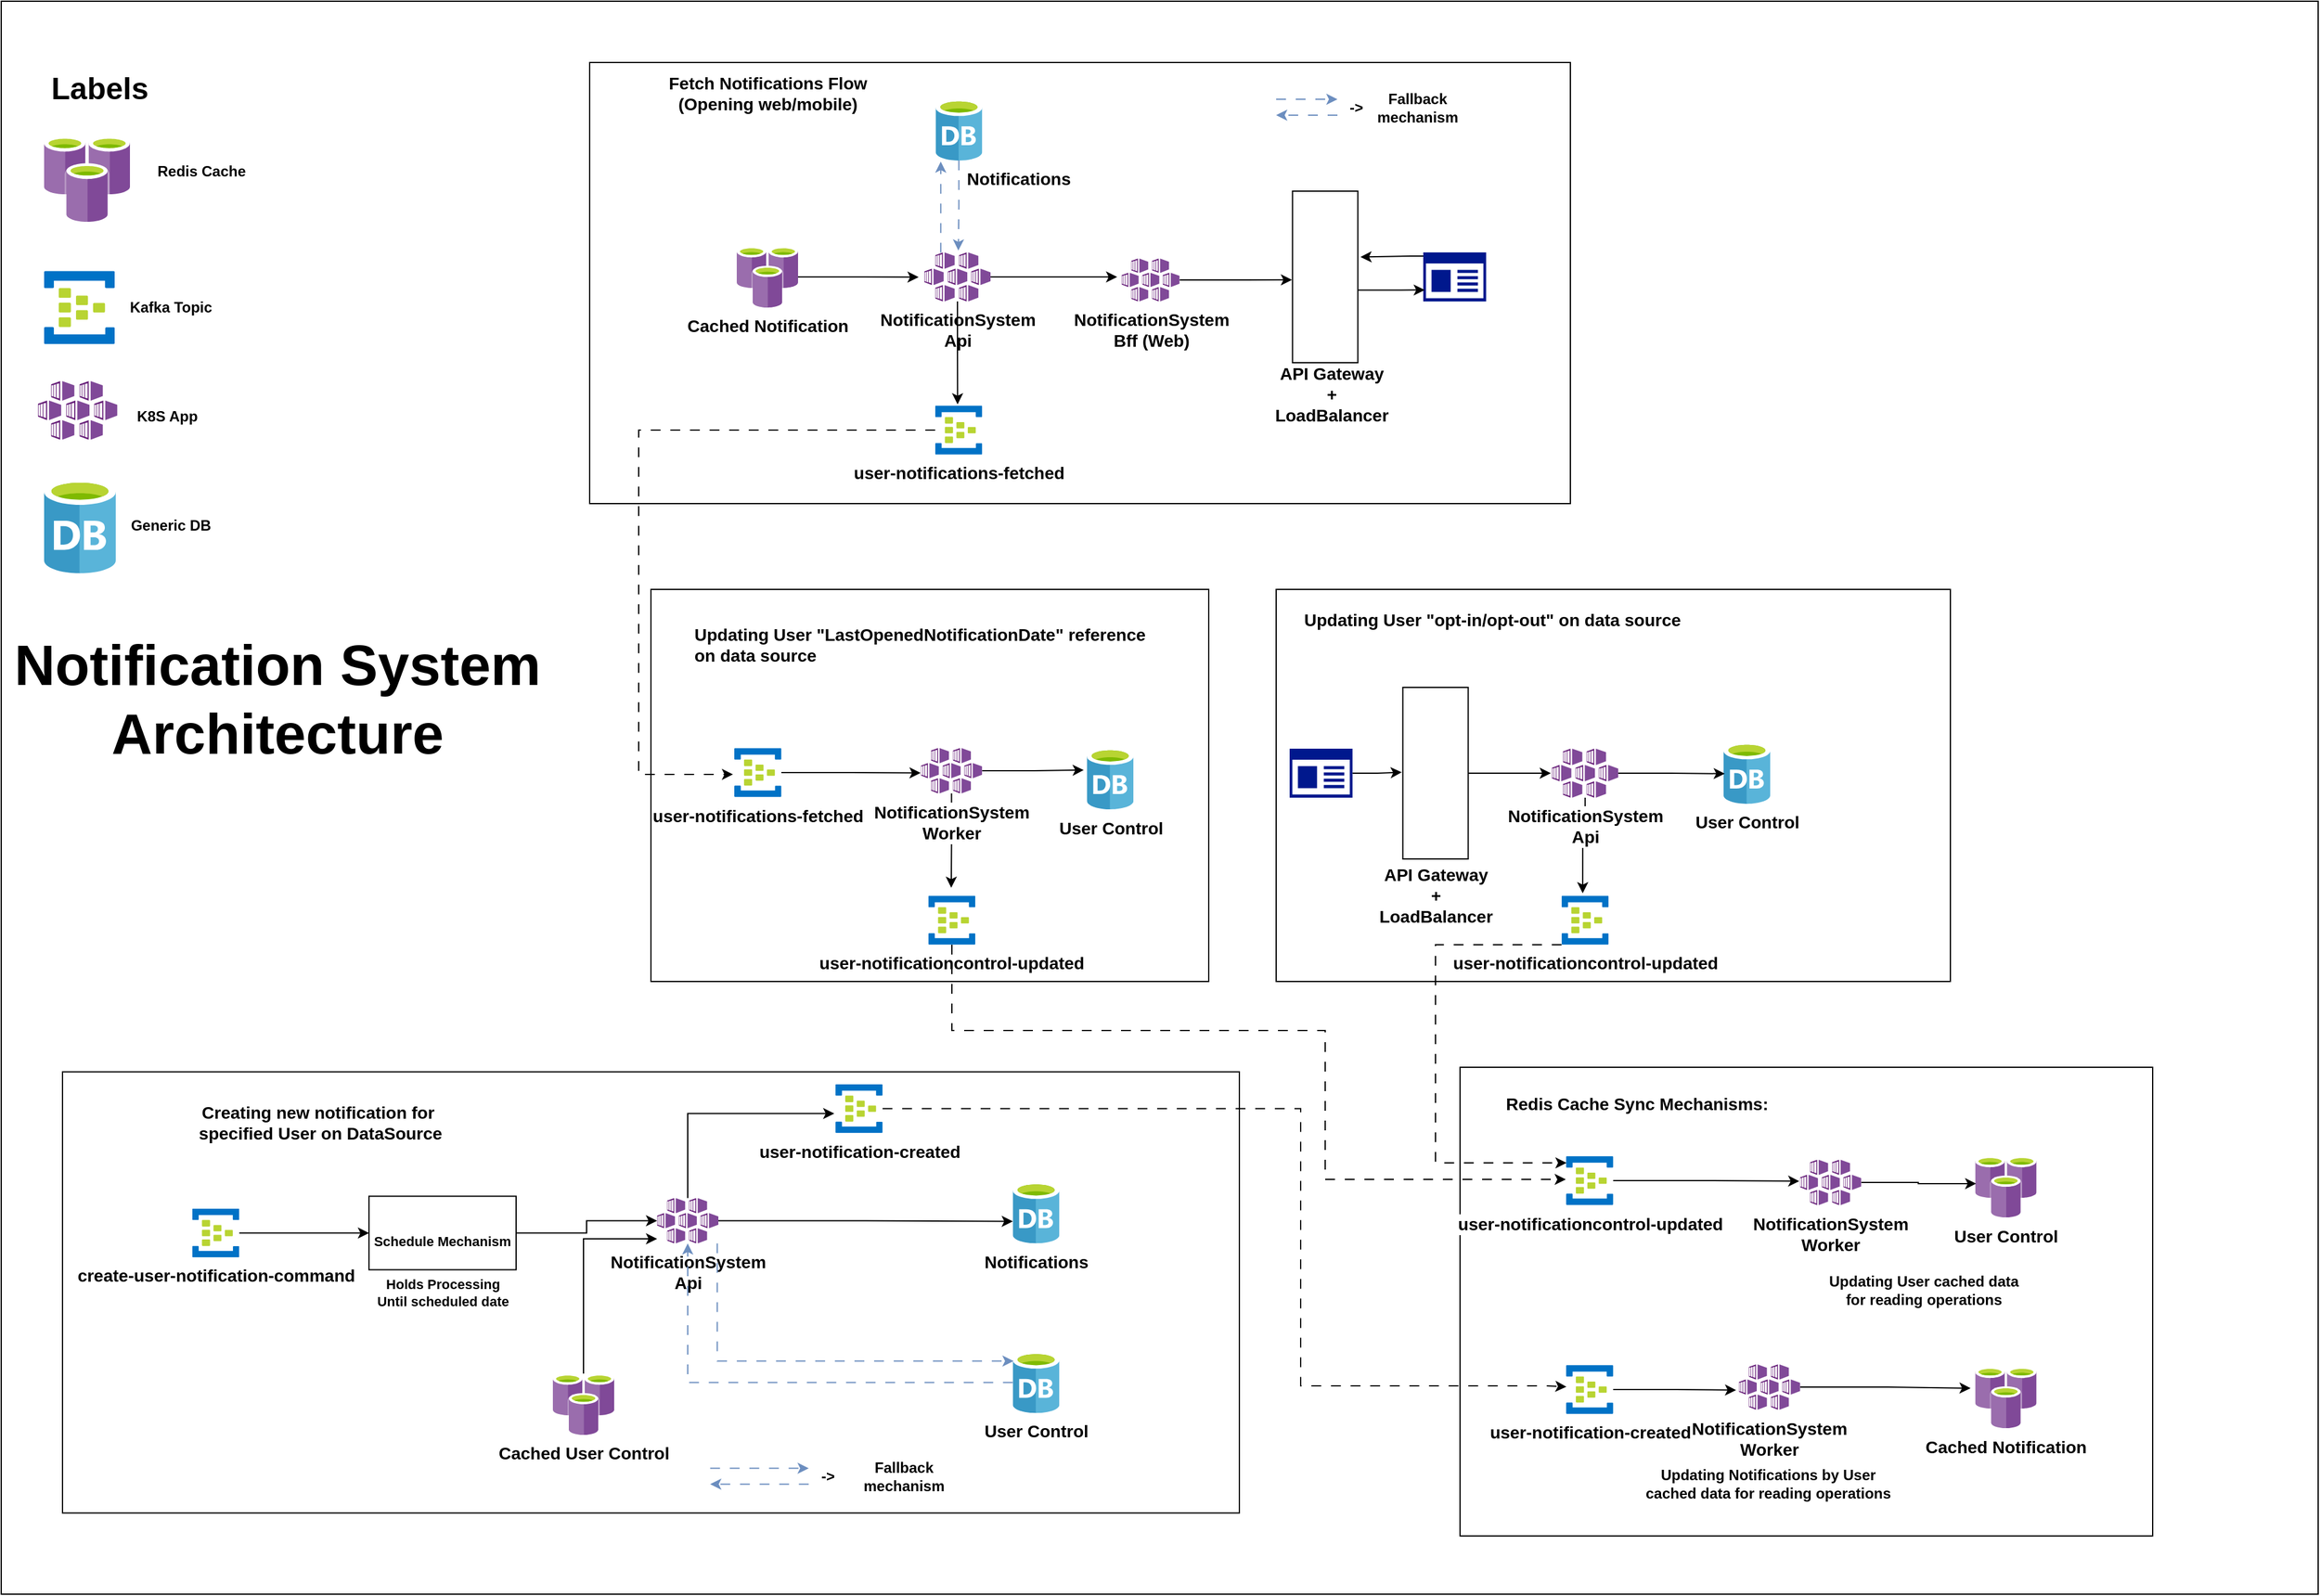 <mxfile version="20.8.20" type="device"><diagram id="R2lEEEUBdFMjLlhIrx00" name="Page-1"><mxGraphModel dx="4037" dy="1571" grid="1" gridSize="10" guides="1" tooltips="1" connect="1" arrows="1" fold="1" page="1" pageScale="1" pageWidth="850" pageHeight="1100" math="0" shadow="0" extFonts="Permanent Marker^https://fonts.googleapis.com/css?family=Permanent+Marker"><root><mxCell id="0"/><mxCell id="1" parent="0"/><mxCell id="-gnor9V-pu4sSIUmsTOE-1" value="" style="rounded=0;whiteSpace=wrap;html=1;" parent="1" vertex="1"><mxGeometry x="-460" y="800" width="1890" height="1300" as="geometry"/></mxCell><mxCell id="tGd6sN2YqrG9VLoel6G2-5" value="&lt;b&gt;&lt;font style=&quot;font-size: 25px;&quot;&gt;Labels&lt;/font&gt;&lt;/b&gt;" style="text;html=1;align=center;verticalAlign=middle;resizable=0;points=[];autosize=1;strokeColor=none;fillColor=none;" parent="1" vertex="1"><mxGeometry x="-430" y="850" width="100" height="40" as="geometry"/></mxCell><mxCell id="tGd6sN2YqrG9VLoel6G2-99" style="edgeStyle=orthogonalEdgeStyle;rounded=0;orthogonalLoop=1;jettySize=auto;html=1;fontSize=14;entryX=-0.06;entryY=0.554;entryDx=0;entryDy=0;entryPerimeter=0;" parent="1" source="tGd6sN2YqrG9VLoel6G2-98" edge="1"><mxGeometry relative="1" as="geometry"><mxPoint x="995.4" y="1167.998" as="targetPoint"/></mxGeometry></mxCell><mxCell id="tGd6sN2YqrG9VLoel6G2-102" style="edgeStyle=orthogonalEdgeStyle;rounded=0;orthogonalLoop=1;jettySize=auto;html=1;entryX=-0.005;entryY=0.359;entryDx=0;entryDy=0;entryPerimeter=0;fontSize=14;" parent="1" target="tGd6sN2YqrG9VLoel6G2-101" edge="1"><mxGeometry relative="1" as="geometry"><mxPoint x="1048.4" y="1166.0" as="sourcePoint"/></mxGeometry></mxCell><mxCell id="tGd6sN2YqrG9VLoel6G2-122" style="edgeStyle=orthogonalEdgeStyle;rounded=0;orthogonalLoop=1;jettySize=auto;html=1;entryX=-0.054;entryY=0.552;entryDx=0;entryDy=0;entryPerimeter=0;fontSize=14;" parent="1" edge="1"><mxGeometry relative="1" as="geometry"><mxPoint x="367.3" y="1500.424" as="targetPoint"/></mxGeometry></mxCell><mxCell id="tGd6sN2YqrG9VLoel6G2-124" style="edgeStyle=orthogonalEdgeStyle;rounded=0;orthogonalLoop=1;jettySize=auto;html=1;entryX=0.003;entryY=0.38;entryDx=0;entryDy=0;entryPerimeter=0;fontSize=14;" parent="1" edge="1"><mxGeometry relative="1" as="geometry"><mxPoint x="500.15" y="1499" as="targetPoint"/></mxGeometry></mxCell><mxCell id="-gnor9V-pu4sSIUmsTOE-2" value="&lt;font style=&quot;font-size: 46px;&quot;&gt;&lt;b style=&quot;&quot;&gt;Notification System&lt;br&gt;Architecture&lt;br&gt;&lt;/b&gt;&lt;/font&gt;" style="text;html=1;align=center;verticalAlign=middle;resizable=0;points=[];autosize=1;strokeColor=none;fillColor=none;" parent="1" vertex="1"><mxGeometry x="-460" y="1310" width="450" height="120" as="geometry"/></mxCell><mxCell id="ukcTJ0fL2nS9UPlIT0D--22" value="" style="group" vertex="1" connectable="0" parent="1"><mxGeometry x="70" y="1280" width="455" height="320" as="geometry"/></mxCell><mxCell id="tGd6sN2YqrG9VLoel6G2-115" value="" style="verticalLabelPosition=bottom;verticalAlign=top;html=1;shape=mxgraph.basic.rect;fillColor2=none;strokeWidth=1;size=20;indent=5;fontSize=14;" parent="ukcTJ0fL2nS9UPlIT0D--22" vertex="1"><mxGeometry width="455" height="320" as="geometry"/></mxCell><mxCell id="tGd6sN2YqrG9VLoel6G2-106" value="&lt;div style=&quot;text-align: left;&quot;&gt;&lt;b style=&quot;background-color: initial;&quot;&gt;&lt;font style=&quot;font-size: 14px;&quot;&gt;Updating User &quot;LastOpenedNotificationDate&quot; reference&lt;/font&gt;&lt;/b&gt;&lt;/div&gt;&lt;b&gt;&lt;div style=&quot;text-align: left;&quot;&gt;&lt;b style=&quot;background-color: initial;&quot;&gt;&lt;font style=&quot;font-size: 14px;&quot;&gt;on data source&lt;/font&gt;&lt;/b&gt;&lt;/div&gt;&lt;/b&gt;" style="text;html=1;align=center;verticalAlign=middle;resizable=0;points=[];autosize=1;strokeColor=none;fillColor=none;" parent="ukcTJ0fL2nS9UPlIT0D--22" vertex="1"><mxGeometry x="23.534" y="20" width="390" height="50" as="geometry"/></mxCell><mxCell id="tGd6sN2YqrG9VLoel6G2-108" value="&lt;b&gt;&lt;font style=&quot;font-size: 14px;&quot;&gt;user-notifications-fetched&lt;/font&gt;&lt;/b&gt;" style="sketch=0;aspect=fixed;html=1;points=[];align=center;image;fontSize=12;image=img/lib/mscae/Event_Hubs.svg;" parent="ukcTJ0fL2nS9UPlIT0D--22" vertex="1"><mxGeometry x="67.989" y="129.5" width="38.4" height="40" as="geometry"/></mxCell><mxCell id="ukcTJ0fL2nS9UPlIT0D--109" style="edgeStyle=orthogonalEdgeStyle;rounded=0;orthogonalLoop=1;jettySize=auto;html=1;entryX=0.487;entryY=-0.163;entryDx=0;entryDy=0;entryPerimeter=0;strokeWidth=1;" edge="1" parent="ukcTJ0fL2nS9UPlIT0D--22" source="tGd6sN2YqrG9VLoel6G2-110" target="tGd6sN2YqrG9VLoel6G2-132"><mxGeometry relative="1" as="geometry"/></mxCell><mxCell id="tGd6sN2YqrG9VLoel6G2-110" value="&lt;b style=&quot;font-size: 14px;&quot;&gt;NotificationSystem&lt;br&gt;Worker&lt;/b&gt;" style="sketch=0;aspect=fixed;html=1;points=[];align=center;image;fontSize=12;image=img/lib/mscae/Kubernetes_Services.svg;" parent="ukcTJ0fL2nS9UPlIT0D--22" vertex="1"><mxGeometry x="220.195" y="129.5" width="50" height="37" as="geometry"/></mxCell><mxCell id="tGd6sN2YqrG9VLoel6G2-112" value="&lt;b&gt;&lt;font style=&quot;font-size: 14px;&quot;&gt;User Control&lt;/font&gt;&lt;/b&gt;" style="sketch=0;aspect=fixed;html=1;points=[];align=center;image;fontSize=12;image=img/lib/mscae/Database_General.svg;" parent="ukcTJ0fL2nS9UPlIT0D--22" vertex="1"><mxGeometry x="355.632" y="129.5" width="38" height="50" as="geometry"/></mxCell><mxCell id="tGd6sN2YqrG9VLoel6G2-132" value="&lt;b&gt;&lt;font style=&quot;font-size: 14px;&quot;&gt;user-notificationcontrol-updated&lt;/font&gt;&lt;/b&gt;" style="sketch=0;aspect=fixed;html=1;points=[];align=center;image;fontSize=12;image=img/lib/mscae/Event_Hubs.svg;" parent="ukcTJ0fL2nS9UPlIT0D--22" vertex="1"><mxGeometry x="226.262" y="250" width="38.4" height="40" as="geometry"/></mxCell><mxCell id="tGd6sN2YqrG9VLoel6G2-113" style="edgeStyle=orthogonalEdgeStyle;rounded=0;orthogonalLoop=1;jettySize=auto;html=1;entryX=-0.005;entryY=0.549;entryDx=0;entryDy=0;entryPerimeter=0;fontSize=14;" parent="ukcTJ0fL2nS9UPlIT0D--22" source="tGd6sN2YqrG9VLoel6G2-108" target="tGd6sN2YqrG9VLoel6G2-110" edge="1"><mxGeometry relative="1" as="geometry"/></mxCell><mxCell id="tGd6sN2YqrG9VLoel6G2-114" style="edgeStyle=orthogonalEdgeStyle;rounded=0;orthogonalLoop=1;jettySize=auto;html=1;entryX=-0.068;entryY=0.359;entryDx=0;entryDy=0;entryPerimeter=0;fontSize=14;" parent="ukcTJ0fL2nS9UPlIT0D--22" source="tGd6sN2YqrG9VLoel6G2-110" target="tGd6sN2YqrG9VLoel6G2-112" edge="1"><mxGeometry relative="1" as="geometry"/></mxCell><mxCell id="ukcTJ0fL2nS9UPlIT0D--60" value="" style="group" vertex="1" connectable="0" parent="1"><mxGeometry x="20" y="850" width="800" height="360" as="geometry"/></mxCell><mxCell id="tGd6sN2YqrG9VLoel6G2-70" value="" style="rounded=0;whiteSpace=wrap;html=1;fontSize=14;" parent="ukcTJ0fL2nS9UPlIT0D--60" vertex="1"><mxGeometry width="800" height="360" as="geometry"/></mxCell><mxCell id="tGd6sN2YqrG9VLoel6G2-54" value="&lt;span style=&quot;font-size: 14px;&quot;&gt;&lt;b&gt;Fetch Notifications Flow&lt;br&gt;(Opening web/mobile)&lt;br&gt;&lt;/b&gt;&lt;/span&gt;" style="text;html=1;align=center;verticalAlign=middle;resizable=0;points=[];autosize=1;strokeColor=none;fillColor=none;" parent="ukcTJ0fL2nS9UPlIT0D--60" vertex="1"><mxGeometry x="50" width="190" height="50" as="geometry"/></mxCell><mxCell id="tGd6sN2YqrG9VLoel6G2-56" value="&lt;b&gt;&lt;font style=&quot;font-size: 14px;&quot;&gt;&amp;nbsp; &amp;nbsp; &amp;nbsp; &amp;nbsp; &amp;nbsp; &amp;nbsp; &amp;nbsp; &amp;nbsp; &amp;nbsp; &amp;nbsp; &amp;nbsp; &amp;nbsp; &amp;nbsp;Notifications&lt;/font&gt;&lt;/b&gt;" style="sketch=0;aspect=fixed;html=1;points=[];align=center;image;fontSize=12;image=img/lib/mscae/Database_General.svg;" parent="ukcTJ0fL2nS9UPlIT0D--60" vertex="1"><mxGeometry x="282.23" y="30" width="38" height="50" as="geometry"/></mxCell><mxCell id="tGd6sN2YqrG9VLoel6G2-57" value="" style="sketch=0;aspect=fixed;pointerEvents=1;shadow=0;dashed=0;html=1;strokeColor=none;labelPosition=center;verticalLabelPosition=bottom;verticalAlign=top;align=center;fillColor=#00188D;shape=mxgraph.mscae.enterprise.app_generic" parent="ukcTJ0fL2nS9UPlIT0D--60" vertex="1"><mxGeometry x="680" y="155" width="51.29" height="40" as="geometry"/></mxCell><mxCell id="tGd6sN2YqrG9VLoel6G2-58" value="&lt;b style=&quot;font-size: 14px;&quot;&gt;NotificationSystem&lt;br&gt;Bff (Web)&lt;/b&gt;" style="sketch=0;aspect=fixed;html=1;points=[];align=center;image;fontSize=12;image=img/lib/mscae/Kubernetes_Services.svg;" parent="ukcTJ0fL2nS9UPlIT0D--60" vertex="1"><mxGeometry x="434" y="160" width="47.29" height="35" as="geometry"/></mxCell><mxCell id="tGd6sN2YqrG9VLoel6G2-61" style="edgeStyle=orthogonalEdgeStyle;rounded=0;orthogonalLoop=1;jettySize=auto;html=1;entryX=-0.078;entryY=0.429;entryDx=0;entryDy=0;entryPerimeter=0;fontSize=14;" parent="ukcTJ0fL2nS9UPlIT0D--60" source="tGd6sN2YqrG9VLoel6G2-59" target="tGd6sN2YqrG9VLoel6G2-58" edge="1"><mxGeometry relative="1" as="geometry"/></mxCell><mxCell id="ukcTJ0fL2nS9UPlIT0D--57" style="edgeStyle=orthogonalEdgeStyle;rounded=0;orthogonalLoop=1;jettySize=auto;html=1;entryX=0.11;entryY=1.017;entryDx=0;entryDy=0;entryPerimeter=0;dashed=1;dashPattern=8 8;strokeWidth=1;exitX=0.248;exitY=0.004;exitDx=0;exitDy=0;exitPerimeter=0;fillColor=#dae8fc;strokeColor=#6c8ebf;" edge="1" parent="ukcTJ0fL2nS9UPlIT0D--60" source="tGd6sN2YqrG9VLoel6G2-59" target="tGd6sN2YqrG9VLoel6G2-56"><mxGeometry relative="1" as="geometry"/></mxCell><mxCell id="tGd6sN2YqrG9VLoel6G2-59" value="&lt;b style=&quot;font-size: 14px;&quot;&gt;NotificationSystem&lt;br&gt;Api&lt;/b&gt;" style="sketch=0;aspect=fixed;html=1;points=[];align=center;image;fontSize=12;image=img/lib/mscae/Kubernetes_Services.svg;" parent="ukcTJ0fL2nS9UPlIT0D--60" vertex="1"><mxGeometry x="273" y="155" width="54.05" height="40" as="geometry"/></mxCell><mxCell id="ukcTJ0fL2nS9UPlIT0D--58" style="edgeStyle=orthogonalEdgeStyle;rounded=0;orthogonalLoop=1;jettySize=auto;html=1;entryX=0.513;entryY=-0.039;entryDx=0;entryDy=0;entryPerimeter=0;dashed=1;dashPattern=8 8;strokeWidth=1;fillColor=#dae8fc;strokeColor=#6c8ebf;" edge="1" parent="ukcTJ0fL2nS9UPlIT0D--60" source="tGd6sN2YqrG9VLoel6G2-56" target="tGd6sN2YqrG9VLoel6G2-59"><mxGeometry relative="1" as="geometry"/></mxCell><mxCell id="tGd6sN2YqrG9VLoel6G2-63" value="" style="group" parent="ukcTJ0fL2nS9UPlIT0D--60" vertex="1" connectable="0"><mxGeometry x="570" y="105" width="70" height="140" as="geometry"/></mxCell><mxCell id="tGd6sN2YqrG9VLoel6G2-64" value="" style="verticalLabelPosition=bottom;verticalAlign=top;html=1;shape=mxgraph.basic.rect;fillColor2=none;strokeWidth=1;size=20;indent=5;" parent="tGd6sN2YqrG9VLoel6G2-63" vertex="1"><mxGeometry x="3.333" width="53.333" height="140.0" as="geometry"/></mxCell><mxCell id="tGd6sN2YqrG9VLoel6G2-68" style="edgeStyle=orthogonalEdgeStyle;rounded=0;orthogonalLoop=1;jettySize=auto;html=1;entryX=1.04;entryY=0.384;entryDx=0;entryDy=0;entryPerimeter=0;fontSize=14;" parent="ukcTJ0fL2nS9UPlIT0D--60" source="tGd6sN2YqrG9VLoel6G2-57" target="tGd6sN2YqrG9VLoel6G2-64" edge="1"><mxGeometry relative="1" as="geometry"><Array as="points"><mxPoint x="670" y="158"/><mxPoint x="670" y="158"/></Array></mxGeometry></mxCell><mxCell id="tGd6sN2YqrG9VLoel6G2-67" style="edgeStyle=orthogonalEdgeStyle;rounded=0;orthogonalLoop=1;jettySize=auto;html=1;entryX=-0.008;entryY=0.517;entryDx=0;entryDy=0;entryPerimeter=0;fontSize=14;" parent="ukcTJ0fL2nS9UPlIT0D--60" source="tGd6sN2YqrG9VLoel6G2-58" target="tGd6sN2YqrG9VLoel6G2-64" edge="1"><mxGeometry relative="1" as="geometry"/></mxCell><mxCell id="tGd6sN2YqrG9VLoel6G2-66" value="&lt;b&gt;API Gateway&lt;br&gt;+&lt;br&gt;LoadBalancer&lt;/b&gt;" style="text;html=1;align=center;verticalAlign=middle;resizable=0;points=[];autosize=1;strokeColor=none;fillColor=none;fontSize=14;" parent="ukcTJ0fL2nS9UPlIT0D--60" vertex="1"><mxGeometry x="545" y="241" width="120" height="60" as="geometry"/></mxCell><mxCell id="tGd6sN2YqrG9VLoel6G2-69" style="edgeStyle=orthogonalEdgeStyle;rounded=0;orthogonalLoop=1;jettySize=auto;html=1;entryX=0.024;entryY=0.767;entryDx=0;entryDy=0;entryPerimeter=0;fontSize=14;" parent="ukcTJ0fL2nS9UPlIT0D--60" source="tGd6sN2YqrG9VLoel6G2-64" target="tGd6sN2YqrG9VLoel6G2-57" edge="1"><mxGeometry relative="1" as="geometry"><Array as="points"><mxPoint x="653" y="185"/></Array></mxGeometry></mxCell><mxCell id="ukcTJ0fL2nS9UPlIT0D--23" style="edgeStyle=orthogonalEdgeStyle;rounded=0;orthogonalLoop=1;jettySize=auto;html=1;entryX=-0.086;entryY=0.504;entryDx=0;entryDy=0;entryPerimeter=0;" edge="1" parent="ukcTJ0fL2nS9UPlIT0D--60" source="tGd6sN2YqrG9VLoel6G2-84" target="tGd6sN2YqrG9VLoel6G2-59"><mxGeometry relative="1" as="geometry"/></mxCell><mxCell id="tGd6sN2YqrG9VLoel6G2-84" value="&lt;font style=&quot;font-size: 14px;&quot;&gt;&lt;b&gt;Cached Notification&lt;/b&gt;&lt;br&gt;&lt;/font&gt;" style="sketch=0;aspect=fixed;html=1;points=[];align=center;image;fontSize=12;image=img/lib/mscae/Azure_Cache_for_Redis.svg;" parent="ukcTJ0fL2nS9UPlIT0D--60" vertex="1"><mxGeometry x="120" y="150" width="50" height="50" as="geometry"/></mxCell><mxCell id="tGd6sN2YqrG9VLoel6G2-104" value="&lt;b&gt;&lt;font style=&quot;font-size: 14px;&quot;&gt;user-notifications-fetched&lt;/font&gt;&lt;/b&gt;" style="sketch=0;aspect=fixed;html=1;points=[];align=center;image;fontSize=12;image=img/lib/mscae/Event_Hubs.svg;" parent="ukcTJ0fL2nS9UPlIT0D--60" vertex="1"><mxGeometry x="281.83" y="280" width="38.4" height="40" as="geometry"/></mxCell><mxCell id="tGd6sN2YqrG9VLoel6G2-105" style="edgeStyle=orthogonalEdgeStyle;rounded=0;orthogonalLoop=1;jettySize=auto;html=1;entryX=0.477;entryY=-0.025;entryDx=0;entryDy=0;entryPerimeter=0;fontSize=14;" parent="ukcTJ0fL2nS9UPlIT0D--60" source="tGd6sN2YqrG9VLoel6G2-59" target="tGd6sN2YqrG9VLoel6G2-104" edge="1"><mxGeometry relative="1" as="geometry"/></mxCell><mxCell id="ukcTJ0fL2nS9UPlIT0D--37" value="" style="group" vertex="1" connectable="0" parent="ukcTJ0fL2nS9UPlIT0D--60"><mxGeometry x="560" y="16.5" width="160" height="40" as="geometry"/></mxCell><mxCell id="ukcTJ0fL2nS9UPlIT0D--38" value="" style="group" vertex="1" connectable="0" parent="ukcTJ0fL2nS9UPlIT0D--37"><mxGeometry y="13.5" width="50" height="13" as="geometry"/></mxCell><mxCell id="ukcTJ0fL2nS9UPlIT0D--39" style="edgeStyle=orthogonalEdgeStyle;rounded=0;orthogonalLoop=1;jettySize=auto;html=1;dashed=1;fillColor=#dae8fc;strokeColor=#6c8ebf;dashPattern=8 8;strokeWidth=1;" edge="1" parent="ukcTJ0fL2nS9UPlIT0D--38"><mxGeometry relative="1" as="geometry"><mxPoint as="sourcePoint"/><mxPoint x="50" as="targetPoint"/></mxGeometry></mxCell><mxCell id="ukcTJ0fL2nS9UPlIT0D--40" style="edgeStyle=orthogonalEdgeStyle;rounded=0;orthogonalLoop=1;jettySize=auto;html=1;dashed=1;fillColor=#dae8fc;strokeColor=#6c8ebf;dashPattern=8 8;strokeWidth=1;" edge="1" parent="ukcTJ0fL2nS9UPlIT0D--38"><mxGeometry relative="1" as="geometry"><mxPoint x="50" y="13" as="sourcePoint"/><mxPoint y="13" as="targetPoint"/><Array as="points"><mxPoint x="20" y="13"/><mxPoint x="20" y="13"/></Array></mxGeometry></mxCell><mxCell id="ukcTJ0fL2nS9UPlIT0D--41" value="&lt;b&gt;Fallback&lt;br&gt;mechanism&lt;/b&gt;" style="text;html=1;align=center;verticalAlign=middle;resizable=0;points=[];autosize=1;strokeColor=none;fillColor=none;" vertex="1" parent="ukcTJ0fL2nS9UPlIT0D--37"><mxGeometry x="70" width="90" height="40" as="geometry"/></mxCell><mxCell id="ukcTJ0fL2nS9UPlIT0D--42" value="&lt;b&gt;-&amp;gt;&lt;/b&gt;" style="text;html=1;align=center;verticalAlign=middle;resizable=0;points=[];autosize=1;strokeColor=none;fillColor=none;" vertex="1" parent="ukcTJ0fL2nS9UPlIT0D--37"><mxGeometry x="50" y="5" width="30" height="30" as="geometry"/></mxCell><mxCell id="ukcTJ0fL2nS9UPlIT0D--47" value="" style="group" vertex="1" connectable="0" parent="1"><mxGeometry x="-350" y="1673.75" width="900" height="360" as="geometry"/></mxCell><mxCell id="tGd6sN2YqrG9VLoel6G2-55" value="" style="verticalLabelPosition=bottom;verticalAlign=top;html=1;shape=mxgraph.basic.rect;fillColor2=none;strokeWidth=1;size=20;indent=5;fontSize=14;" parent="ukcTJ0fL2nS9UPlIT0D--47" vertex="1"><mxGeometry x="-60" width="960" height="360" as="geometry"/></mxCell><mxCell id="tGd6sN2YqrG9VLoel6G2-46" value="&lt;b&gt;&lt;font style=&quot;font-size: 14px;&quot;&gt;Creating new notification for&amp;nbsp;&lt;br&gt;specified User on DataSource&lt;br&gt;&lt;/font&gt;&lt;/b&gt;" style="text;html=1;align=center;verticalAlign=middle;resizable=0;points=[];autosize=1;strokeColor=none;fillColor=none;" parent="ukcTJ0fL2nS9UPlIT0D--47" vertex="1"><mxGeometry x="40.179" y="16.25" width="220" height="50" as="geometry"/></mxCell><mxCell id="ukcTJ0fL2nS9UPlIT0D--155" style="edgeStyle=orthogonalEdgeStyle;rounded=0;orthogonalLoop=1;jettySize=auto;html=1;entryX=0;entryY=0.5;entryDx=0;entryDy=0;strokeWidth=1;fontSize=11;startArrow=none;startFill=0;" edge="1" parent="ukcTJ0fL2nS9UPlIT0D--47" source="tGd6sN2YqrG9VLoel6G2-47" target="ukcTJ0fL2nS9UPlIT0D--153"><mxGeometry relative="1" as="geometry"/></mxCell><mxCell id="tGd6sN2YqrG9VLoel6G2-47" value="&lt;b&gt;&lt;font style=&quot;font-size: 14px;&quot;&gt;create-user-notification-command&lt;/font&gt;&lt;/b&gt;" style="sketch=0;aspect=fixed;html=1;points=[];align=center;image;fontSize=12;image=img/lib/mscae/Event_Hubs.svg;" parent="ukcTJ0fL2nS9UPlIT0D--47" vertex="1"><mxGeometry x="45.797" y="111.5" width="38.4" height="40" as="geometry"/></mxCell><mxCell id="tGd6sN2YqrG9VLoel6G2-48" value="&lt;b&gt;&lt;font style=&quot;font-size: 14px;&quot;&gt;NotificationSystem&lt;br&gt;Api&lt;br&gt;&lt;/font&gt;&lt;/b&gt;" style="sketch=0;aspect=fixed;html=1;points=[];align=center;image;fontSize=12;image=img/lib/mscae/Kubernetes_Services.svg;" parent="ukcTJ0fL2nS9UPlIT0D--47" vertex="1"><mxGeometry x="425.001" y="103" width="50" height="37" as="geometry"/></mxCell><mxCell id="tGd6sN2YqrG9VLoel6G2-52" value="&lt;b&gt;&lt;font style=&quot;font-size: 14px;&quot;&gt;Notifications&lt;/font&gt;&lt;/b&gt;" style="sketch=0;aspect=fixed;html=1;points=[];align=center;image;fontSize=12;image=img/lib/mscae/Database_General.svg;" parent="ukcTJ0fL2nS9UPlIT0D--47" vertex="1"><mxGeometry x="715.179" y="90" width="38" height="50" as="geometry"/></mxCell><mxCell id="tGd6sN2YqrG9VLoel6G2-53" style="edgeStyle=orthogonalEdgeStyle;rounded=0;orthogonalLoop=1;jettySize=auto;html=1;entryX=0;entryY=0.64;entryDx=0;entryDy=0;entryPerimeter=0;fontSize=14;" parent="ukcTJ0fL2nS9UPlIT0D--47" source="tGd6sN2YqrG9VLoel6G2-48" target="tGd6sN2YqrG9VLoel6G2-52" edge="1"><mxGeometry relative="1" as="geometry"/></mxCell><mxCell id="tGd6sN2YqrG9VLoel6G2-95" value="&lt;b&gt;&lt;font style=&quot;font-size: 14px;&quot;&gt;user-notification-created&lt;/font&gt;&lt;/b&gt;" style="sketch=0;aspect=fixed;html=1;points=[];align=center;image;fontSize=12;image=img/lib/mscae/Event_Hubs.svg;" parent="ukcTJ0fL2nS9UPlIT0D--47" vertex="1"><mxGeometry x="570.536" y="10" width="38.4" height="40" as="geometry"/></mxCell><mxCell id="tGd6sN2YqrG9VLoel6G2-96" style="edgeStyle=orthogonalEdgeStyle;rounded=0;orthogonalLoop=1;jettySize=auto;html=1;entryX=-0.026;entryY=0.6;entryDx=0;entryDy=0;entryPerimeter=0;fontSize=14;" parent="ukcTJ0fL2nS9UPlIT0D--47" source="tGd6sN2YqrG9VLoel6G2-48" target="tGd6sN2YqrG9VLoel6G2-95" edge="1"><mxGeometry relative="1" as="geometry"><Array as="points"><mxPoint x="450" y="34"/></Array></mxGeometry></mxCell><mxCell id="ukcTJ0fL2nS9UPlIT0D--157" style="edgeStyle=orthogonalEdgeStyle;rounded=0;orthogonalLoop=1;jettySize=auto;html=1;entryX=0;entryY=0.899;entryDx=0;entryDy=0;entryPerimeter=0;strokeWidth=1;fontSize=11;startArrow=none;startFill=0;" edge="1" parent="ukcTJ0fL2nS9UPlIT0D--47" source="tGd6sN2YqrG9VLoel6G2-125" target="tGd6sN2YqrG9VLoel6G2-48"><mxGeometry relative="1" as="geometry"><Array as="points"><mxPoint x="365" y="136"/></Array></mxGeometry></mxCell><mxCell id="tGd6sN2YqrG9VLoel6G2-125" value="&lt;b&gt;&lt;font style=&quot;font-size: 14px;&quot;&gt;Cached User Control&lt;/font&gt;&lt;/b&gt;" style="sketch=0;aspect=fixed;html=1;points=[];align=center;image;fontSize=12;image=img/lib/mscae/Azure_Cache_for_Redis.svg;" parent="ukcTJ0fL2nS9UPlIT0D--47" vertex="1"><mxGeometry x="340.004" y="246.25" width="50" height="50" as="geometry"/></mxCell><mxCell id="ukcTJ0fL2nS9UPlIT0D--35" style="edgeStyle=orthogonalEdgeStyle;rounded=0;orthogonalLoop=1;jettySize=auto;html=1;dashed=1;dashPattern=8 8;strokeWidth=1;fillColor=#dae8fc;strokeColor=#6c8ebf;" edge="1" parent="ukcTJ0fL2nS9UPlIT0D--47" source="ukcTJ0fL2nS9UPlIT0D--33" target="tGd6sN2YqrG9VLoel6G2-48"><mxGeometry relative="1" as="geometry"/></mxCell><mxCell id="ukcTJ0fL2nS9UPlIT0D--33" value="&lt;b&gt;&lt;font style=&quot;font-size: 14px;&quot;&gt;User Control&lt;/font&gt;&lt;/b&gt;" style="sketch=0;aspect=fixed;html=1;points=[];align=center;image;fontSize=12;image=img/lib/mscae/Database_General.svg;" vertex="1" parent="ukcTJ0fL2nS9UPlIT0D--47"><mxGeometry x="715.179" y="228.5" width="38" height="50" as="geometry"/></mxCell><mxCell id="ukcTJ0fL2nS9UPlIT0D--34" style="edgeStyle=orthogonalEdgeStyle;rounded=0;orthogonalLoop=1;jettySize=auto;html=1;entryX=0.016;entryY=0.15;entryDx=0;entryDy=0;entryPerimeter=0;dashed=1;dashPattern=8 8;strokeWidth=1;fillColor=#dae8fc;strokeColor=#6c8ebf;" edge="1" parent="ukcTJ0fL2nS9UPlIT0D--47" source="tGd6sN2YqrG9VLoel6G2-48" target="ukcTJ0fL2nS9UPlIT0D--33"><mxGeometry relative="1" as="geometry"><Array as="points"><mxPoint x="474.107" y="236"/></Array></mxGeometry></mxCell><mxCell id="ukcTJ0fL2nS9UPlIT0D--36" value="" style="group" vertex="1" connectable="0" parent="ukcTJ0fL2nS9UPlIT0D--47"><mxGeometry x="468.321" y="310" width="257.143" height="40" as="geometry"/></mxCell><mxCell id="ukcTJ0fL2nS9UPlIT0D--30" value="" style="group" vertex="1" connectable="0" parent="ukcTJ0fL2nS9UPlIT0D--36"><mxGeometry y="13.5" width="80.357" height="13" as="geometry"/></mxCell><mxCell id="ukcTJ0fL2nS9UPlIT0D--28" style="edgeStyle=orthogonalEdgeStyle;rounded=0;orthogonalLoop=1;jettySize=auto;html=1;dashed=1;fillColor=#dae8fc;strokeColor=#6c8ebf;dashPattern=8 8;strokeWidth=1;" edge="1" parent="ukcTJ0fL2nS9UPlIT0D--30"><mxGeometry relative="1" as="geometry"><mxPoint as="sourcePoint"/><mxPoint x="80.357" as="targetPoint"/></mxGeometry></mxCell><mxCell id="ukcTJ0fL2nS9UPlIT0D--29" style="edgeStyle=orthogonalEdgeStyle;rounded=0;orthogonalLoop=1;jettySize=auto;html=1;dashed=1;fillColor=#dae8fc;strokeColor=#6c8ebf;dashPattern=8 8;strokeWidth=1;" edge="1" parent="ukcTJ0fL2nS9UPlIT0D--30"><mxGeometry relative="1" as="geometry"><mxPoint x="80.357" y="13" as="sourcePoint"/><mxPoint y="13" as="targetPoint"/><Array as="points"><mxPoint x="32.143" y="13"/><mxPoint x="32.143" y="13"/></Array></mxGeometry></mxCell><mxCell id="ukcTJ0fL2nS9UPlIT0D--31" value="&lt;b&gt;Fallback&lt;br&gt;mechanism&lt;/b&gt;" style="text;html=1;align=center;verticalAlign=middle;resizable=0;points=[];autosize=1;strokeColor=none;fillColor=none;" vertex="1" parent="ukcTJ0fL2nS9UPlIT0D--36"><mxGeometry x="112.5" width="90" height="40" as="geometry"/></mxCell><mxCell id="ukcTJ0fL2nS9UPlIT0D--32" value="&lt;b&gt;-&amp;gt;&lt;/b&gt;" style="text;html=1;align=center;verticalAlign=middle;resizable=0;points=[];autosize=1;strokeColor=none;fillColor=none;" vertex="1" parent="ukcTJ0fL2nS9UPlIT0D--36"><mxGeometry x="80.357" y="5" width="30" height="30" as="geometry"/></mxCell><mxCell id="ukcTJ0fL2nS9UPlIT0D--156" value="" style="edgeStyle=orthogonalEdgeStyle;rounded=0;orthogonalLoop=1;jettySize=auto;html=1;strokeWidth=1;fontSize=11;startArrow=none;startFill=0;" edge="1" parent="ukcTJ0fL2nS9UPlIT0D--47" source="ukcTJ0fL2nS9UPlIT0D--153" target="tGd6sN2YqrG9VLoel6G2-48"><mxGeometry relative="1" as="geometry"/></mxCell><mxCell id="ukcTJ0fL2nS9UPlIT0D--153" value="&lt;font style=&quot;font-size: 11px;&quot;&gt;&lt;b&gt;Schedule Mechanism&lt;/b&gt;&lt;/font&gt;" style="whiteSpace=wrap;html=1;fontSize=30;" vertex="1" parent="ukcTJ0fL2nS9UPlIT0D--47"><mxGeometry x="190" y="101.5" width="120" height="60" as="geometry"/></mxCell><mxCell id="ukcTJ0fL2nS9UPlIT0D--154" value="&lt;b&gt;Holds Processing&lt;br&gt;Until scheduled date&lt;/b&gt;" style="text;html=1;align=center;verticalAlign=middle;resizable=0;points=[];autosize=1;strokeColor=none;fillColor=none;fontSize=11;" vertex="1" parent="ukcTJ0fL2nS9UPlIT0D--47"><mxGeometry x="185" y="160" width="130" height="40" as="geometry"/></mxCell><mxCell id="ukcTJ0fL2nS9UPlIT0D--48" value="" style="group" vertex="1" connectable="0" parent="1"><mxGeometry x="730" y="1670" width="565" height="382.5" as="geometry"/></mxCell><mxCell id="tGd6sN2YqrG9VLoel6G2-139" value="" style="verticalLabelPosition=bottom;verticalAlign=top;html=1;shape=mxgraph.basic.rect;fillColor2=none;strokeWidth=1;size=20;indent=5;fontSize=14;" parent="ukcTJ0fL2nS9UPlIT0D--48" vertex="1"><mxGeometry width="565" height="382.5" as="geometry"/></mxCell><mxCell id="tGd6sN2YqrG9VLoel6G2-138" value="&lt;b&gt;&lt;font style=&quot;font-size: 14px;&quot;&gt;Redis Cache Sync Mechanisms:&lt;/font&gt;&lt;/b&gt;" style="text;html=1;align=center;verticalAlign=middle;resizable=0;points=[];autosize=1;strokeColor=none;fillColor=none;" parent="ukcTJ0fL2nS9UPlIT0D--48" vertex="1"><mxGeometry x="24.412" y="15" width="240" height="30" as="geometry"/></mxCell><mxCell id="ukcTJ0fL2nS9UPlIT0D--11" value="" style="group" vertex="1" connectable="0" parent="ukcTJ0fL2nS9UPlIT0D--48"><mxGeometry x="86.532" y="72.5" width="384.628" height="129.25" as="geometry"/></mxCell><mxCell id="tGd6sN2YqrG9VLoel6G2-133" value="&lt;b&gt;&lt;font style=&quot;font-size: 14px;&quot;&gt;user-notificationcontrol-updated&lt;/font&gt;&lt;/b&gt;" style="sketch=0;aspect=fixed;html=1;points=[];align=center;image;fontSize=12;image=img/lib/mscae/Event_Hubs.svg;" parent="ukcTJ0fL2nS9UPlIT0D--11" vertex="1"><mxGeometry width="38.4" height="40" as="geometry"/></mxCell><mxCell id="tGd6sN2YqrG9VLoel6G2-134" value="&lt;b style=&quot;font-size: 14px;&quot;&gt;NotificationSystem&lt;br&gt;Worker&lt;/b&gt;" style="sketch=0;aspect=fixed;html=1;points=[];align=center;image;fontSize=12;image=img/lib/mscae/Kubernetes_Services.svg;" parent="ukcTJ0fL2nS9UPlIT0D--11" vertex="1"><mxGeometry x="190.797" y="3" width="50" height="37" as="geometry"/></mxCell><mxCell id="tGd6sN2YqrG9VLoel6G2-136" value="&lt;b&gt;&lt;font style=&quot;font-size: 14px;&quot;&gt;User Control&lt;/font&gt;&lt;/b&gt;" style="sketch=0;aspect=fixed;html=1;points=[];align=center;image;fontSize=12;image=img/lib/mscae/Azure_Cache_for_Redis.svg;" parent="ukcTJ0fL2nS9UPlIT0D--11" vertex="1"><mxGeometry x="333.727" width="50" height="50" as="geometry"/></mxCell><mxCell id="tGd6sN2YqrG9VLoel6G2-135" style="edgeStyle=orthogonalEdgeStyle;rounded=0;orthogonalLoop=1;jettySize=auto;html=1;entryX=-0.012;entryY=0.472;entryDx=0;entryDy=0;entryPerimeter=0;fontSize=14;" parent="ukcTJ0fL2nS9UPlIT0D--11" source="tGd6sN2YqrG9VLoel6G2-133" target="tGd6sN2YqrG9VLoel6G2-134" edge="1"><mxGeometry relative="1" as="geometry"/></mxCell><mxCell id="tGd6sN2YqrG9VLoel6G2-137" style="edgeStyle=orthogonalEdgeStyle;rounded=0;orthogonalLoop=1;jettySize=auto;html=1;entryX=0.016;entryY=0.449;entryDx=0;entryDy=0;entryPerimeter=0;fontSize=14;" parent="ukcTJ0fL2nS9UPlIT0D--11" source="tGd6sN2YqrG9VLoel6G2-134" target="tGd6sN2YqrG9VLoel6G2-136" edge="1"><mxGeometry relative="1" as="geometry"/></mxCell><mxCell id="ukcTJ0fL2nS9UPlIT0D--14" value="&lt;b&gt;&lt;font style=&quot;font-size: 14px;&quot;&gt;Cached Notification&lt;/font&gt;&lt;/b&gt;" style="sketch=0;aspect=fixed;html=1;points=[];align=center;image;fontSize=12;image=img/lib/mscae/Azure_Cache_for_Redis.svg;" vertex="1" parent="ukcTJ0fL2nS9UPlIT0D--48"><mxGeometry x="420.258" y="244.5" width="50" height="50" as="geometry"/></mxCell><mxCell id="ukcTJ0fL2nS9UPlIT0D--16" style="edgeStyle=orthogonalEdgeStyle;rounded=0;orthogonalLoop=1;jettySize=auto;html=1;entryX=-0.076;entryY=0.348;entryDx=0;entryDy=0;entryPerimeter=0;" edge="1" parent="ukcTJ0fL2nS9UPlIT0D--48" source="ukcTJ0fL2nS9UPlIT0D--13" target="ukcTJ0fL2nS9UPlIT0D--14"><mxGeometry relative="1" as="geometry"/></mxCell><mxCell id="ukcTJ0fL2nS9UPlIT0D--10" value="&lt;b&gt;Updating User cached data&lt;br&gt;for reading operations&lt;br&gt;&lt;/b&gt;" style="text;html=1;align=center;verticalAlign=middle;resizable=0;points=[];autosize=1;strokeColor=none;fillColor=none;" vertex="1" parent="ukcTJ0fL2nS9UPlIT0D--48"><mxGeometry x="287.916" y="161.75" width="180" height="40" as="geometry"/></mxCell><mxCell id="ukcTJ0fL2nS9UPlIT0D--21" value="" style="group" vertex="1" connectable="0" parent="ukcTJ0fL2nS9UPlIT0D--48"><mxGeometry x="86.532" y="242.5" width="316.604" height="140" as="geometry"/></mxCell><mxCell id="ukcTJ0fL2nS9UPlIT0D--12" value="&lt;b&gt;&lt;font style=&quot;font-size: 14px;&quot;&gt;user-notification-created&lt;/font&gt;&lt;/b&gt;" style="sketch=0;aspect=fixed;html=1;points=[];align=center;image;fontSize=12;image=img/lib/mscae/Event_Hubs.svg;" vertex="1" parent="ukcTJ0fL2nS9UPlIT0D--21"><mxGeometry y="0.5" width="38.4" height="40" as="geometry"/></mxCell><mxCell id="ukcTJ0fL2nS9UPlIT0D--13" value="&lt;b style=&quot;font-size: 14px;&quot;&gt;NotificationSystem&lt;br&gt;Worker&lt;/b&gt;" style="sketch=0;aspect=fixed;html=1;points=[];align=center;image;fontSize=12;image=img/lib/mscae/Kubernetes_Services.svg;" vertex="1" parent="ukcTJ0fL2nS9UPlIT0D--21"><mxGeometry x="140.894" width="50" height="37" as="geometry"/></mxCell><mxCell id="ukcTJ0fL2nS9UPlIT0D--15" style="edgeStyle=orthogonalEdgeStyle;rounded=0;orthogonalLoop=1;jettySize=auto;html=1;entryX=-0.044;entryY=0.566;entryDx=0;entryDy=0;entryPerimeter=0;" edge="1" parent="ukcTJ0fL2nS9UPlIT0D--21" source="ukcTJ0fL2nS9UPlIT0D--12" target="ukcTJ0fL2nS9UPlIT0D--13"><mxGeometry relative="1" as="geometry"/></mxCell><mxCell id="ukcTJ0fL2nS9UPlIT0D--20" value="&lt;b&gt;Updating Notifications by User&lt;br&gt;cached data for reading operations&lt;br&gt;&lt;/b&gt;" style="text;html=1;align=center;verticalAlign=middle;resizable=0;points=[];autosize=1;strokeColor=none;fillColor=none;" vertex="1" parent="ukcTJ0fL2nS9UPlIT0D--48"><mxGeometry x="140.894" y="320" width="220" height="40" as="geometry"/></mxCell><mxCell id="ukcTJ0fL2nS9UPlIT0D--61" style="edgeStyle=orthogonalEdgeStyle;rounded=0;orthogonalLoop=1;jettySize=auto;html=1;entryX=0.007;entryY=0.444;entryDx=0;entryDy=0;entryPerimeter=0;dashed=1;dashPattern=8 8;strokeWidth=1;" edge="1" parent="1" source="tGd6sN2YqrG9VLoel6G2-95" target="ukcTJ0fL2nS9UPlIT0D--12"><mxGeometry relative="1" as="geometry"><Array as="points"><mxPoint x="600" y="1704"/><mxPoint x="600" y="1930"/><mxPoint x="800" y="1930"/></Array></mxGeometry></mxCell><mxCell id="ukcTJ0fL2nS9UPlIT0D--107" style="edgeStyle=orthogonalEdgeStyle;rounded=0;orthogonalLoop=1;jettySize=auto;html=1;entryX=-0.027;entryY=0.537;entryDx=0;entryDy=0;entryPerimeter=0;strokeWidth=1;dashed=1;dashPattern=8 8;" edge="1" parent="1" source="tGd6sN2YqrG9VLoel6G2-104" target="tGd6sN2YqrG9VLoel6G2-108"><mxGeometry relative="1" as="geometry"><Array as="points"><mxPoint x="60" y="1150"/><mxPoint x="60" y="1431"/></Array></mxGeometry></mxCell><mxCell id="ukcTJ0fL2nS9UPlIT0D--110" style="edgeStyle=orthogonalEdgeStyle;rounded=0;orthogonalLoop=1;jettySize=auto;html=1;entryX=-0.007;entryY=0.476;entryDx=0;entryDy=0;entryPerimeter=0;strokeWidth=1;startArrow=none;startFill=0;dashed=1;dashPattern=8 8;" edge="1" parent="1" source="tGd6sN2YqrG9VLoel6G2-132" target="tGd6sN2YqrG9VLoel6G2-133"><mxGeometry relative="1" as="geometry"><Array as="points"><mxPoint x="315" y="1640"/><mxPoint x="620" y="1640"/><mxPoint x="620" y="1762"/></Array></mxGeometry></mxCell><mxCell id="ukcTJ0fL2nS9UPlIT0D--111" value="" style="group" vertex="1" connectable="0" parent="1"><mxGeometry x="580" y="1280" width="550" height="320" as="geometry"/></mxCell><mxCell id="ukcTJ0fL2nS9UPlIT0D--112" value="" style="rounded=0;whiteSpace=wrap;html=1;fontSize=14;" vertex="1" parent="ukcTJ0fL2nS9UPlIT0D--111"><mxGeometry width="550" height="320" as="geometry"/></mxCell><mxCell id="ukcTJ0fL2nS9UPlIT0D--113" value="&lt;b&gt;&lt;font style=&quot;font-size: 14px;&quot;&gt;Updating User &quot;opt-in/opt-out&quot; on data source&lt;/font&gt;&lt;/b&gt;" style="text;html=1;align=center;verticalAlign=middle;resizable=0;points=[];autosize=1;strokeColor=none;fillColor=none;" vertex="1" parent="ukcTJ0fL2nS9UPlIT0D--111"><mxGeometry x="11" y="10" width="330" height="30" as="geometry"/></mxCell><mxCell id="ukcTJ0fL2nS9UPlIT0D--114" value="" style="sketch=0;aspect=fixed;pointerEvents=1;shadow=0;dashed=0;html=1;strokeColor=none;labelPosition=center;verticalLabelPosition=bottom;verticalAlign=top;align=center;fillColor=#00188D;shape=mxgraph.mscae.enterprise.app_generic" vertex="1" parent="ukcTJ0fL2nS9UPlIT0D--111"><mxGeometry x="11" y="130" width="51.29" height="40" as="geometry"/></mxCell><mxCell id="ukcTJ0fL2nS9UPlIT0D--128" style="edgeStyle=orthogonalEdgeStyle;rounded=0;orthogonalLoop=1;jettySize=auto;html=1;entryX=0.449;entryY=-0.05;entryDx=0;entryDy=0;entryPerimeter=0;strokeWidth=1;startArrow=none;startFill=0;" edge="1" parent="ukcTJ0fL2nS9UPlIT0D--111" source="ukcTJ0fL2nS9UPlIT0D--116" target="ukcTJ0fL2nS9UPlIT0D--126"><mxGeometry relative="1" as="geometry"/></mxCell><mxCell id="ukcTJ0fL2nS9UPlIT0D--116" value="&lt;b style=&quot;font-size: 14px;&quot;&gt;NotificationSystem&lt;br&gt;Api&lt;/b&gt;" style="sketch=0;aspect=fixed;html=1;points=[];align=center;image;fontSize=12;image=img/lib/mscae/Kubernetes_Services.svg;" vertex="1" parent="ukcTJ0fL2nS9UPlIT0D--111"><mxGeometry x="225" y="130" width="54.05" height="40" as="geometry"/></mxCell><mxCell id="ukcTJ0fL2nS9UPlIT0D--117" value="&lt;b&gt;&lt;font style=&quot;font-size: 14px;&quot;&gt;User Control&lt;/font&gt;&lt;/b&gt;" style="sketch=0;aspect=fixed;html=1;points=[];align=center;image;fontSize=12;image=img/lib/mscae/Database_General.svg;" vertex="1" parent="ukcTJ0fL2nS9UPlIT0D--111"><mxGeometry x="365" y="125" width="38" height="50" as="geometry"/></mxCell><mxCell id="ukcTJ0fL2nS9UPlIT0D--119" value="" style="group" vertex="1" connectable="0" parent="ukcTJ0fL2nS9UPlIT0D--111"><mxGeometry x="75" y="80" width="115" height="200" as="geometry"/></mxCell><mxCell id="ukcTJ0fL2nS9UPlIT0D--120" value="" style="group" vertex="1" connectable="0" parent="ukcTJ0fL2nS9UPlIT0D--119"><mxGeometry x="25" width="70" height="140" as="geometry"/></mxCell><mxCell id="ukcTJ0fL2nS9UPlIT0D--121" value="" style="verticalLabelPosition=bottom;verticalAlign=top;html=1;shape=mxgraph.basic.rect;fillColor2=none;strokeWidth=1;size=20;indent=5;" vertex="1" parent="ukcTJ0fL2nS9UPlIT0D--120"><mxGeometry x="3.333" width="53.333" height="140.0" as="geometry"/></mxCell><mxCell id="ukcTJ0fL2nS9UPlIT0D--122" value="&lt;b&gt;API Gateway&lt;br&gt;+&lt;br&gt;LoadBalancer&lt;/b&gt;" style="text;html=1;align=center;verticalAlign=middle;resizable=0;points=[];autosize=1;strokeColor=none;fillColor=none;fontSize=14;" vertex="1" parent="ukcTJ0fL2nS9UPlIT0D--119"><mxGeometry x="-5" y="140" width="120" height="60" as="geometry"/></mxCell><mxCell id="ukcTJ0fL2nS9UPlIT0D--123" style="edgeStyle=orthogonalEdgeStyle;rounded=0;orthogonalLoop=1;jettySize=auto;html=1;entryX=0.025;entryY=0.508;entryDx=0;entryDy=0;entryPerimeter=0;fontSize=14;" edge="1" parent="ukcTJ0fL2nS9UPlIT0D--111" source="ukcTJ0fL2nS9UPlIT0D--116" target="ukcTJ0fL2nS9UPlIT0D--117"><mxGeometry relative="1" as="geometry"/></mxCell><mxCell id="ukcTJ0fL2nS9UPlIT0D--124" style="edgeStyle=orthogonalEdgeStyle;rounded=0;orthogonalLoop=1;jettySize=auto;html=1;entryX=-0.017;entryY=0.495;entryDx=0;entryDy=0;entryPerimeter=0;fontSize=14;" edge="1" parent="ukcTJ0fL2nS9UPlIT0D--111" source="ukcTJ0fL2nS9UPlIT0D--114" target="ukcTJ0fL2nS9UPlIT0D--121"><mxGeometry relative="1" as="geometry"/></mxCell><mxCell id="ukcTJ0fL2nS9UPlIT0D--125" style="edgeStyle=orthogonalEdgeStyle;rounded=0;orthogonalLoop=1;jettySize=auto;html=1;entryX=-0.018;entryY=0.5;entryDx=0;entryDy=0;entryPerimeter=0;fontSize=14;" edge="1" parent="ukcTJ0fL2nS9UPlIT0D--111" source="ukcTJ0fL2nS9UPlIT0D--121" target="ukcTJ0fL2nS9UPlIT0D--116"><mxGeometry relative="1" as="geometry"/></mxCell><mxCell id="ukcTJ0fL2nS9UPlIT0D--126" value="&lt;b&gt;&lt;font style=&quot;font-size: 14px;&quot;&gt;user-notificationcontrol-updated&lt;/font&gt;&lt;/b&gt;" style="sketch=0;aspect=fixed;html=1;points=[];align=center;image;fontSize=12;image=img/lib/mscae/Event_Hubs.svg;" vertex="1" parent="ukcTJ0fL2nS9UPlIT0D--111"><mxGeometry x="232.82" y="250" width="38.4" height="40" as="geometry"/></mxCell><mxCell id="ukcTJ0fL2nS9UPlIT0D--129" style="edgeStyle=orthogonalEdgeStyle;rounded=0;orthogonalLoop=1;jettySize=auto;html=1;entryX=0.009;entryY=0.138;entryDx=0;entryDy=0;entryPerimeter=0;strokeWidth=1;startArrow=none;startFill=0;dashed=1;dashPattern=8 8;" edge="1" parent="1" source="ukcTJ0fL2nS9UPlIT0D--126" target="tGd6sN2YqrG9VLoel6G2-133"><mxGeometry relative="1" as="geometry"><Array as="points"><mxPoint x="710" y="1570"/><mxPoint x="710" y="1748"/></Array></mxGeometry></mxCell><mxCell id="ukcTJ0fL2nS9UPlIT0D--159" value="" style="group" vertex="1" connectable="0" parent="1"><mxGeometry x="-425" y="1190" width="200" height="80" as="geometry"/></mxCell><mxCell id="tGd6sN2YqrG9VLoel6G2-3" value="" style="sketch=0;aspect=fixed;html=1;points=[];align=center;image;fontSize=12;image=img/lib/mscae/Database_General.svg;" parent="ukcTJ0fL2nS9UPlIT0D--159" vertex="1"><mxGeometry width="58.462" height="76.923" as="geometry"/></mxCell><mxCell id="tGd6sN2YqrG9VLoel6G2-9" value="&lt;b&gt;Generic DB&lt;/b&gt;" style="text;html=1;align=center;verticalAlign=middle;resizable=0;points=[];autosize=1;strokeColor=none;fillColor=none;" parent="ukcTJ0fL2nS9UPlIT0D--159" vertex="1"><mxGeometry x="58.458" y="23.46" width="90" height="30" as="geometry"/></mxCell><mxCell id="ukcTJ0fL2nS9UPlIT0D--160" value="" style="group" vertex="1" connectable="0" parent="1"><mxGeometry x="-430" y="1110" width="180" height="57" as="geometry"/></mxCell><mxCell id="tGd6sN2YqrG9VLoel6G2-2" value="" style="sketch=0;aspect=fixed;html=1;points=[];align=center;image;fontSize=12;image=img/lib/mscae/Kubernetes_Services.svg;" parent="ukcTJ0fL2nS9UPlIT0D--160" vertex="1"><mxGeometry width="64.773" height="47.932" as="geometry"/></mxCell><mxCell id="tGd6sN2YqrG9VLoel6G2-8" value="&lt;b&gt;K8S App&lt;/b&gt;" style="text;html=1;align=center;verticalAlign=middle;resizable=0;points=[];autosize=1;strokeColor=none;fillColor=none;" parent="ukcTJ0fL2nS9UPlIT0D--160" vertex="1"><mxGeometry x="70" y="13.502" width="70" height="30" as="geometry"/></mxCell><mxCell id="ukcTJ0fL2nS9UPlIT0D--161" value="" style="group" vertex="1" connectable="0" parent="1"><mxGeometry x="-425" y="1020" width="160" height="60" as="geometry"/></mxCell><mxCell id="tGd6sN2YqrG9VLoel6G2-4" value="" style="sketch=0;aspect=fixed;html=1;points=[];align=center;image;fontSize=12;image=img/lib/mscae/Event_Hubs.svg;" parent="ukcTJ0fL2nS9UPlIT0D--161" vertex="1"><mxGeometry width="57.6" height="60" as="geometry"/></mxCell><mxCell id="tGd6sN2YqrG9VLoel6G2-6" value="&lt;b&gt;Kafka Topic&lt;/b&gt;" style="text;html=1;align=center;verticalAlign=middle;resizable=0;points=[];autosize=1;strokeColor=none;fillColor=none;" parent="ukcTJ0fL2nS9UPlIT0D--161" vertex="1"><mxGeometry x="57.601" y="15" width="90" height="30" as="geometry"/></mxCell><mxCell id="ukcTJ0fL2nS9UPlIT0D--164" value="" style="group" vertex="1" connectable="0" parent="1"><mxGeometry x="-425" y="910" width="220" height="70" as="geometry"/></mxCell><mxCell id="ukcTJ0fL2nS9UPlIT0D--162" value="&lt;font style=&quot;font-size: 14px;&quot;&gt;&lt;br&gt;&lt;/font&gt;" style="sketch=0;aspect=fixed;html=1;points=[];align=center;image;fontSize=12;image=img/lib/mscae/Azure_Cache_for_Redis.svg;" vertex="1" parent="ukcTJ0fL2nS9UPlIT0D--164"><mxGeometry width="70" height="70" as="geometry"/></mxCell><mxCell id="ukcTJ0fL2nS9UPlIT0D--163" value="&lt;b&gt;Redis Cache&lt;/b&gt;" style="text;html=1;align=center;verticalAlign=middle;resizable=0;points=[];autosize=1;strokeColor=none;fillColor=none;fontSize=12;" vertex="1" parent="ukcTJ0fL2nS9UPlIT0D--164"><mxGeometry x="78.065" y="14" width="100" height="30" as="geometry"/></mxCell></root></mxGraphModel></diagram></mxfile>